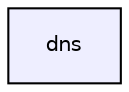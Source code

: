 digraph "dns" {
  compound=true
  node [ fontsize="10", fontname="Helvetica"];
  edge [ labelfontsize="10", labelfontname="Helvetica"];
  dir_7f97aca9e28453dffc8e7382c24677c5 [shape=box, label="dns", style="filled", fillcolor="#eeeeff", pencolor="black", URL="dir_7f97aca9e28453dffc8e7382c24677c5.html"];
}
